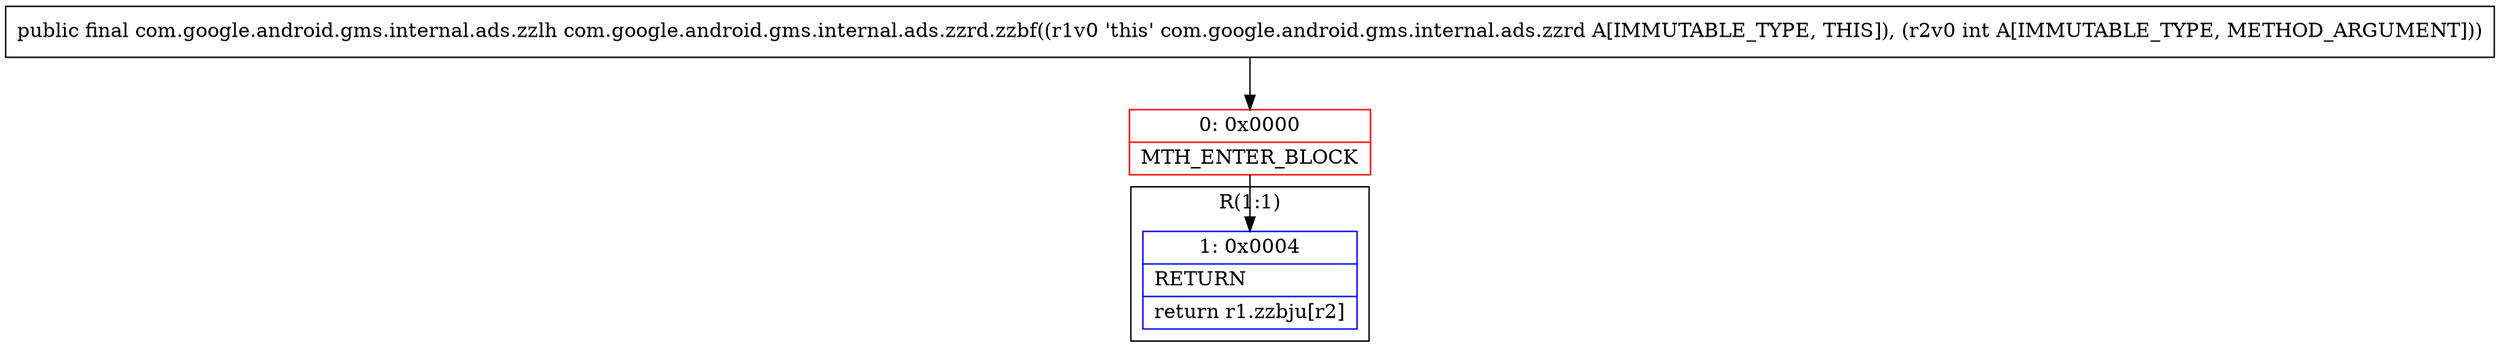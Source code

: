 digraph "CFG forcom.google.android.gms.internal.ads.zzrd.zzbf(I)Lcom\/google\/android\/gms\/internal\/ads\/zzlh;" {
subgraph cluster_Region_2083621721 {
label = "R(1:1)";
node [shape=record,color=blue];
Node_1 [shape=record,label="{1\:\ 0x0004|RETURN\l|return r1.zzbju[r2]\l}"];
}
Node_0 [shape=record,color=red,label="{0\:\ 0x0000|MTH_ENTER_BLOCK\l}"];
MethodNode[shape=record,label="{public final com.google.android.gms.internal.ads.zzlh com.google.android.gms.internal.ads.zzrd.zzbf((r1v0 'this' com.google.android.gms.internal.ads.zzrd A[IMMUTABLE_TYPE, THIS]), (r2v0 int A[IMMUTABLE_TYPE, METHOD_ARGUMENT])) }"];
MethodNode -> Node_0;
Node_0 -> Node_1;
}

